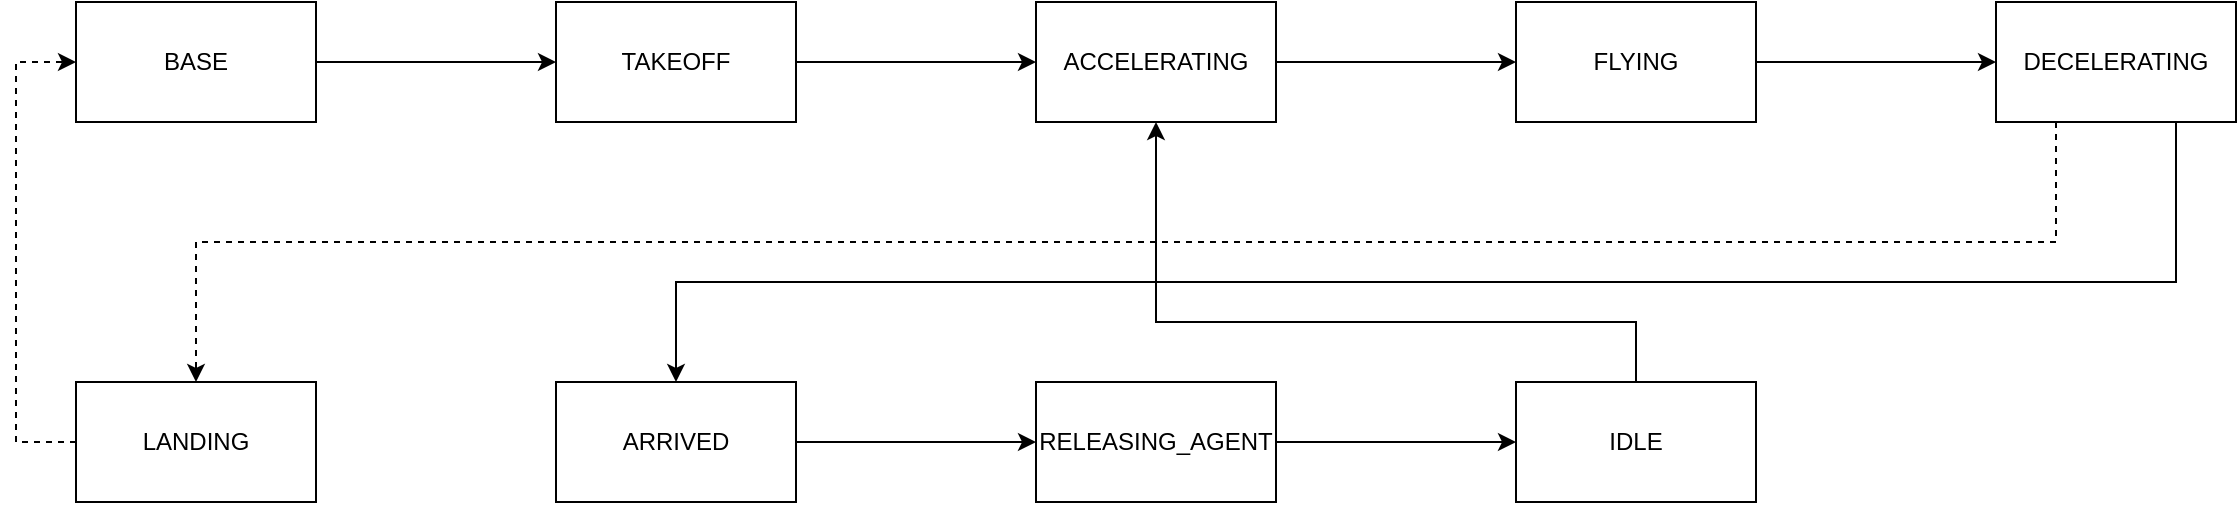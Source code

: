 <mxfile version="26.0.9">
  <diagram name="Page-1" id="0tHcYpDo-K935MquQ3-P">
    <mxGraphModel dx="1434" dy="836" grid="1" gridSize="10" guides="1" tooltips="1" connect="1" arrows="1" fold="1" page="1" pageScale="1" pageWidth="3300" pageHeight="4681" math="0" shadow="0">
      <root>
        <mxCell id="0" />
        <mxCell id="1" parent="0" />
        <mxCell id="nqB2_phi7GxJcqhqiilB-1" value="BASE" style="rounded=0;whiteSpace=wrap;html=1;" parent="1" vertex="1">
          <mxGeometry x="70" y="120" width="120" height="60" as="geometry" />
        </mxCell>
        <mxCell id="nqB2_phi7GxJcqhqiilB-2" value="FLYING" style="rounded=0;whiteSpace=wrap;html=1;" parent="1" vertex="1">
          <mxGeometry x="790" y="120" width="120" height="60" as="geometry" />
        </mxCell>
        <mxCell id="nqB2_phi7GxJcqhqiilB-3" value="ARRIVED" style="rounded=0;whiteSpace=wrap;html=1;" parent="1" vertex="1">
          <mxGeometry x="310" y="310" width="120" height="60" as="geometry" />
        </mxCell>
        <mxCell id="nqB2_phi7GxJcqhqiilB-4" value="RELEASING_AGENT" style="rounded=0;whiteSpace=wrap;html=1;" parent="1" vertex="1">
          <mxGeometry x="550" y="310" width="120" height="60" as="geometry" />
        </mxCell>
        <mxCell id="nqB2_phi7GxJcqhqiilB-5" value="IDLE" style="rounded=0;whiteSpace=wrap;html=1;" parent="1" vertex="1">
          <mxGeometry x="790" y="310" width="120" height="60" as="geometry" />
        </mxCell>
        <mxCell id="nqB2_phi7GxJcqhqiilB-29" value="TAKEOFF" style="rounded=0;whiteSpace=wrap;html=1;" parent="1" vertex="1">
          <mxGeometry x="310" y="120" width="120" height="60" as="geometry" />
        </mxCell>
        <mxCell id="nqB2_phi7GxJcqhqiilB-30" value="ACCELERATING" style="rounded=0;whiteSpace=wrap;html=1;" parent="1" vertex="1">
          <mxGeometry x="550" y="120" width="120" height="60" as="geometry" />
        </mxCell>
        <mxCell id="nqB2_phi7GxJcqhqiilB-31" value="DECELERATING" style="rounded=0;whiteSpace=wrap;html=1;" parent="1" vertex="1">
          <mxGeometry x="1030" y="120" width="120" height="60" as="geometry" />
        </mxCell>
        <mxCell id="nqB2_phi7GxJcqhqiilB-32" value="LANDING" style="rounded=0;whiteSpace=wrap;html=1;" parent="1" vertex="1">
          <mxGeometry x="70" y="310" width="120" height="60" as="geometry" />
        </mxCell>
        <mxCell id="nqB2_phi7GxJcqhqiilB-33" value="" style="endArrow=classic;html=1;rounded=0;exitX=1;exitY=0.5;exitDx=0;exitDy=0;entryX=0;entryY=0.5;entryDx=0;entryDy=0;" parent="1" source="nqB2_phi7GxJcqhqiilB-1" target="nqB2_phi7GxJcqhqiilB-29" edge="1">
          <mxGeometry width="50" height="50" relative="1" as="geometry">
            <mxPoint x="530" y="400" as="sourcePoint" />
            <mxPoint x="580" y="350" as="targetPoint" />
          </mxGeometry>
        </mxCell>
        <mxCell id="nqB2_phi7GxJcqhqiilB-34" value="" style="endArrow=classic;html=1;rounded=0;entryX=0;entryY=0.5;entryDx=0;entryDy=0;exitX=1;exitY=0.5;exitDx=0;exitDy=0;" parent="1" source="nqB2_phi7GxJcqhqiilB-29" target="nqB2_phi7GxJcqhqiilB-30" edge="1">
          <mxGeometry width="50" height="50" relative="1" as="geometry">
            <mxPoint x="530" y="400" as="sourcePoint" />
            <mxPoint x="580" y="350" as="targetPoint" />
          </mxGeometry>
        </mxCell>
        <mxCell id="nqB2_phi7GxJcqhqiilB-35" value="" style="endArrow=classic;html=1;rounded=0;entryX=0;entryY=0.5;entryDx=0;entryDy=0;exitX=1;exitY=0.5;exitDx=0;exitDy=0;" parent="1" source="nqB2_phi7GxJcqhqiilB-30" target="nqB2_phi7GxJcqhqiilB-2" edge="1">
          <mxGeometry width="50" height="50" relative="1" as="geometry">
            <mxPoint x="440" y="160" as="sourcePoint" />
            <mxPoint x="560" y="160" as="targetPoint" />
          </mxGeometry>
        </mxCell>
        <mxCell id="nqB2_phi7GxJcqhqiilB-36" value="" style="endArrow=classic;html=1;rounded=0;entryX=0;entryY=0.5;entryDx=0;entryDy=0;exitX=1;exitY=0.5;exitDx=0;exitDy=0;" parent="1" source="nqB2_phi7GxJcqhqiilB-2" target="nqB2_phi7GxJcqhqiilB-31" edge="1">
          <mxGeometry width="50" height="50" relative="1" as="geometry">
            <mxPoint x="450" y="170" as="sourcePoint" />
            <mxPoint x="570" y="170" as="targetPoint" />
          </mxGeometry>
        </mxCell>
        <mxCell id="nqB2_phi7GxJcqhqiilB-38" value="" style="endArrow=classic;html=1;rounded=0;entryX=0;entryY=0.5;entryDx=0;entryDy=0;exitX=1;exitY=0.5;exitDx=0;exitDy=0;" parent="1" source="nqB2_phi7GxJcqhqiilB-3" target="nqB2_phi7GxJcqhqiilB-4" edge="1">
          <mxGeometry width="50" height="50" relative="1" as="geometry">
            <mxPoint x="470" y="190" as="sourcePoint" />
            <mxPoint x="590" y="190" as="targetPoint" />
          </mxGeometry>
        </mxCell>
        <mxCell id="nqB2_phi7GxJcqhqiilB-39" value="" style="endArrow=classic;html=1;rounded=0;entryX=0;entryY=0.5;entryDx=0;entryDy=0;exitX=1;exitY=0.5;exitDx=0;exitDy=0;" parent="1" source="nqB2_phi7GxJcqhqiilB-4" target="nqB2_phi7GxJcqhqiilB-5" edge="1">
          <mxGeometry width="50" height="50" relative="1" as="geometry">
            <mxPoint x="480" y="200" as="sourcePoint" />
            <mxPoint x="600" y="200" as="targetPoint" />
          </mxGeometry>
        </mxCell>
        <mxCell id="nqB2_phi7GxJcqhqiilB-41" value="" style="endArrow=classic;html=1;rounded=0;entryX=0.5;entryY=0;entryDx=0;entryDy=0;exitX=0.25;exitY=1;exitDx=0;exitDy=0;dashed=1;" parent="1" source="nqB2_phi7GxJcqhqiilB-31" target="nqB2_phi7GxJcqhqiilB-32" edge="1">
          <mxGeometry width="50" height="50" relative="1" as="geometry">
            <mxPoint x="500" y="220" as="sourcePoint" />
            <mxPoint x="620" y="220" as="targetPoint" />
            <Array as="points">
              <mxPoint x="1060" y="240" />
              <mxPoint x="130" y="240" />
            </Array>
          </mxGeometry>
        </mxCell>
        <mxCell id="nqB2_phi7GxJcqhqiilB-43" value="" style="endArrow=classic;html=1;rounded=0;entryX=0;entryY=0.5;entryDx=0;entryDy=0;exitX=0;exitY=0.5;exitDx=0;exitDy=0;dashed=1;" parent="1" source="nqB2_phi7GxJcqhqiilB-32" target="nqB2_phi7GxJcqhqiilB-1" edge="1">
          <mxGeometry width="50" height="50" relative="1" as="geometry">
            <mxPoint x="270" y="510" as="sourcePoint" />
            <mxPoint x="320" y="460" as="targetPoint" />
            <Array as="points">
              <mxPoint x="40" y="340" />
              <mxPoint x="40" y="150" />
            </Array>
          </mxGeometry>
        </mxCell>
        <mxCell id="nqB2_phi7GxJcqhqiilB-44" value="" style="endArrow=classic;html=1;rounded=0;exitX=0.5;exitY=0;exitDx=0;exitDy=0;entryX=0.5;entryY=1;entryDx=0;entryDy=0;" parent="1" source="nqB2_phi7GxJcqhqiilB-5" target="nqB2_phi7GxJcqhqiilB-30" edge="1">
          <mxGeometry width="50" height="50" relative="1" as="geometry">
            <mxPoint x="1000" y="340" as="sourcePoint" />
            <mxPoint x="1050" y="290" as="targetPoint" />
            <Array as="points">
              <mxPoint x="850" y="280" />
              <mxPoint x="610" y="280" />
            </Array>
          </mxGeometry>
        </mxCell>
        <mxCell id="MgtwyX0WSzYf6Wg2kFtN-1" value="" style="endArrow=classic;html=1;rounded=0;exitX=0.75;exitY=1;exitDx=0;exitDy=0;entryX=0.5;entryY=0;entryDx=0;entryDy=0;" edge="1" parent="1" source="nqB2_phi7GxJcqhqiilB-31" target="nqB2_phi7GxJcqhqiilB-3">
          <mxGeometry width="50" height="50" relative="1" as="geometry">
            <mxPoint x="680" y="450" as="sourcePoint" />
            <mxPoint x="730" y="400" as="targetPoint" />
            <Array as="points">
              <mxPoint x="1120" y="260" />
              <mxPoint x="370" y="260" />
            </Array>
          </mxGeometry>
        </mxCell>
      </root>
    </mxGraphModel>
  </diagram>
</mxfile>
